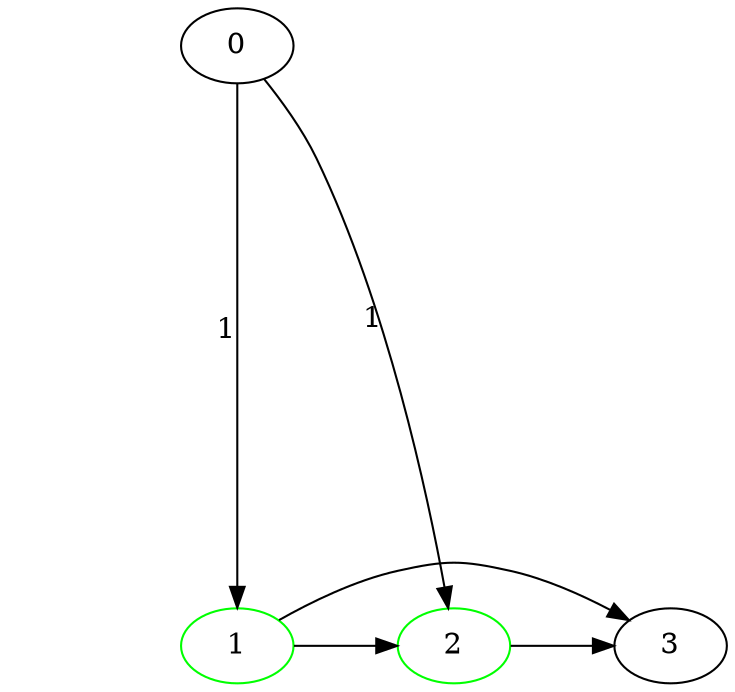 digraph G {


  subgraph x {
    rank = same; a, 0;
  }
  subgraph y {
    rank = same; b;
  }
  subgraph  z{
    rank = same; c;
  }
  subgraph {
    rank = same; d;
  }
  subgraph {
    rank = same; e; 1; 2; 3;
  }

  a -> b -> c -> d -> e [style=invis]

  a[style=invis, width=0.1]
  b[style=invis, width=0.1]
  c[style=invis, width=0.1]
  d[style=invis, width=0.1]
  e[style=invis, width=0.1]
  edge[labeldistance = 2.2]

  nodesep = 0.7
  

  1[color=green]
  2[color=green]
  
  0 -> 1[xlabel=1, weight=10]
  0 -> 2[xlabel=1, labelfloat=true]
  1 -> 2 -> 3
  1 -> 3
}